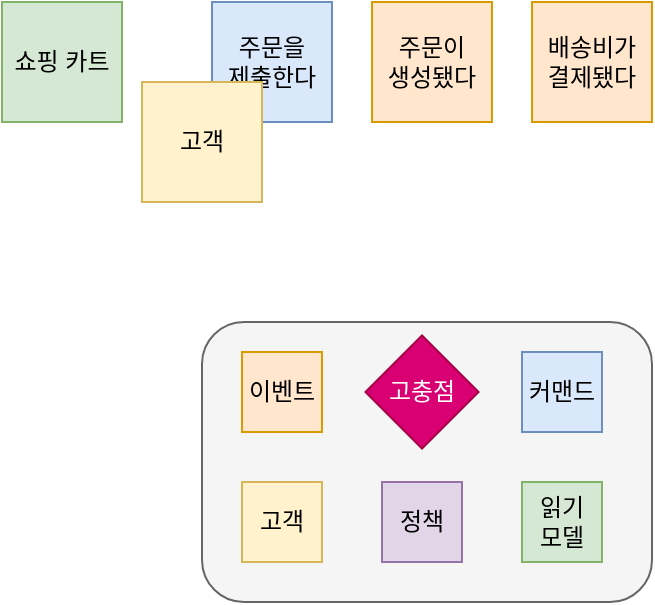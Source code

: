 <mxfile version="26.1.1">
  <diagram name="Page-1" id="8DL5_1IoP8wSCEpqvtOt">
    <mxGraphModel dx="1114" dy="878" grid="1" gridSize="10" guides="1" tooltips="1" connect="1" arrows="1" fold="1" page="1" pageScale="1" pageWidth="827" pageHeight="1169" math="0" shadow="0">
      <root>
        <mxCell id="0" />
        <mxCell id="1" parent="0" />
        <mxCell id="tSoEoXtb6CFdtz69-7Vc-1" value="" style="rounded=1;whiteSpace=wrap;html=1;fillColor=#f5f5f5;fontColor=#333333;strokeColor=#666666;" vertex="1" parent="1">
          <mxGeometry x="225" y="300" width="225" height="140" as="geometry" />
        </mxCell>
        <mxCell id="tSoEoXtb6CFdtz69-7Vc-2" value="주문이&lt;div&gt;생성됐다&lt;/div&gt;" style="whiteSpace=wrap;html=1;aspect=fixed;fillColor=#ffe6cc;strokeColor=#d79b00;" vertex="1" parent="1">
          <mxGeometry x="310" y="140" width="60" height="60" as="geometry" />
        </mxCell>
        <mxCell id="tSoEoXtb6CFdtz69-7Vc-3" value="이벤트" style="whiteSpace=wrap;html=1;aspect=fixed;fillColor=#ffe6cc;strokeColor=#d79b00;" vertex="1" parent="1">
          <mxGeometry x="245" y="315" width="40" height="40" as="geometry" />
        </mxCell>
        <mxCell id="tSoEoXtb6CFdtz69-7Vc-4" value="주문을&lt;div&gt;제출한다&lt;/div&gt;" style="whiteSpace=wrap;html=1;aspect=fixed;fillColor=#dae8fc;strokeColor=#6c8ebf;" vertex="1" parent="1">
          <mxGeometry x="230" y="140" width="60" height="60" as="geometry" />
        </mxCell>
        <mxCell id="tSoEoXtb6CFdtz69-7Vc-5" value="" style="whiteSpace=wrap;html=1;aspect=fixed;fillColor=#d80073;strokeColor=#A50040;rotation=45;fontColor=#ffffff;" vertex="1" parent="1">
          <mxGeometry x="315" y="315" width="40" height="40" as="geometry" />
        </mxCell>
        <mxCell id="tSoEoXtb6CFdtz69-7Vc-6" value="고충점" style="text;html=1;align=center;verticalAlign=middle;whiteSpace=wrap;rounded=0;fontColor=#FFFFFF;" vertex="1" parent="1">
          <mxGeometry x="305" y="320" width="60" height="30" as="geometry" />
        </mxCell>
        <mxCell id="tSoEoXtb6CFdtz69-7Vc-7" value="커맨드" style="whiteSpace=wrap;html=1;aspect=fixed;fillColor=#dae8fc;strokeColor=#6c8ebf;" vertex="1" parent="1">
          <mxGeometry x="385" y="315" width="40" height="40" as="geometry" />
        </mxCell>
        <mxCell id="tSoEoXtb6CFdtz69-7Vc-8" value="고객" style="whiteSpace=wrap;html=1;aspect=fixed;fillColor=#fff2cc;strokeColor=#d6b656;" vertex="1" parent="1">
          <mxGeometry x="245" y="380" width="40" height="40" as="geometry" />
        </mxCell>
        <mxCell id="tSoEoXtb6CFdtz69-7Vc-9" value="쇼핑 카트" style="whiteSpace=wrap;html=1;aspect=fixed;fillColor=#d5e8d4;strokeColor=#82b366;" vertex="1" parent="1">
          <mxGeometry x="125" y="140" width="60" height="60" as="geometry" />
        </mxCell>
        <mxCell id="tSoEoXtb6CFdtz69-7Vc-10" value="정책" style="whiteSpace=wrap;html=1;aspect=fixed;fillColor=#e1d5e7;strokeColor=#9673a6;" vertex="1" parent="1">
          <mxGeometry x="315" y="380" width="40" height="40" as="geometry" />
        </mxCell>
        <mxCell id="tSoEoXtb6CFdtz69-7Vc-11" value="고객" style="whiteSpace=wrap;html=1;aspect=fixed;fillColor=#fff2cc;strokeColor=#d6b656;" vertex="1" parent="1">
          <mxGeometry x="195" y="180" width="60" height="60" as="geometry" />
        </mxCell>
        <mxCell id="tSoEoXtb6CFdtz69-7Vc-12" value="배송비가&lt;div&gt;결제됐다&lt;/div&gt;" style="whiteSpace=wrap;html=1;aspect=fixed;fillColor=#ffe6cc;strokeColor=#d79b00;" vertex="1" parent="1">
          <mxGeometry x="390" y="140" width="60" height="60" as="geometry" />
        </mxCell>
        <mxCell id="tSoEoXtb6CFdtz69-7Vc-13" value="읽기&lt;div&gt;모델&lt;/div&gt;" style="whiteSpace=wrap;html=1;aspect=fixed;fillColor=#d5e8d4;strokeColor=#82b366;" vertex="1" parent="1">
          <mxGeometry x="385" y="380" width="40" height="40" as="geometry" />
        </mxCell>
      </root>
    </mxGraphModel>
  </diagram>
</mxfile>
